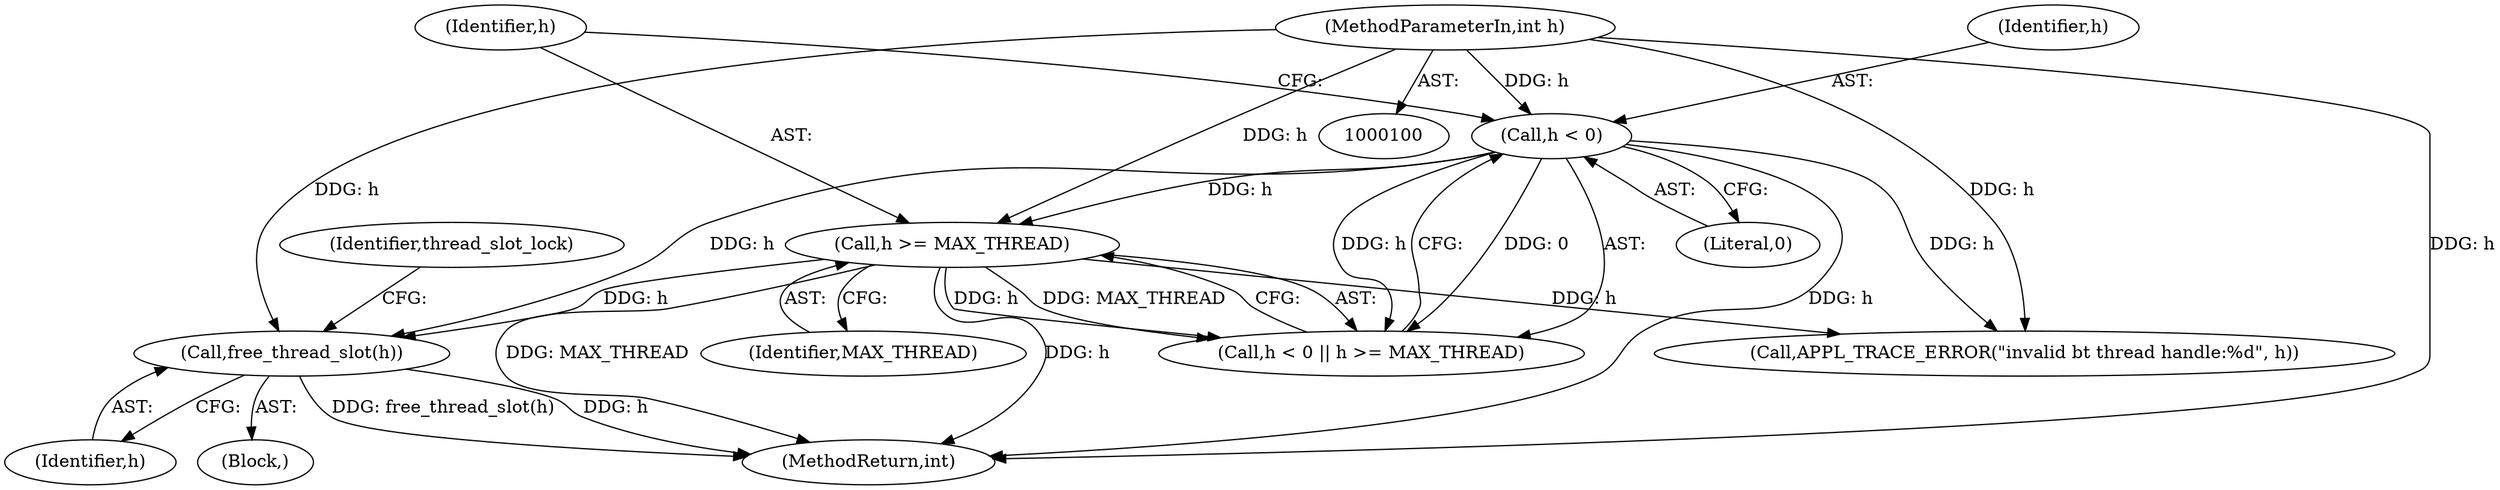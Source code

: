 digraph "0_Android_472271b153c5dc53c28beac55480a8d8434b2d5c_38@API" {
"1000160" [label="(Call,free_thread_slot(h))"];
"1000105" [label="(Call,h < 0)"];
"1000101" [label="(MethodParameterIn,int h)"];
"1000108" [label="(Call,h >= MAX_THREAD)"];
"1000104" [label="(Call,h < 0 || h >= MAX_THREAD)"];
"1000160" [label="(Call,free_thread_slot(h))"];
"1000107" [label="(Literal,0)"];
"1000109" [label="(Identifier,h)"];
"1000112" [label="(Call,APPL_TRACE_ERROR(\"invalid bt thread handle:%d\", h))"];
"1000105" [label="(Call,h < 0)"];
"1000110" [label="(Identifier,MAX_THREAD)"];
"1000161" [label="(Identifier,h)"];
"1000164" [label="(Identifier,thread_slot_lock)"];
"1000101" [label="(MethodParameterIn,int h)"];
"1000106" [label="(Identifier,h)"];
"1000149" [label="(Block,)"];
"1000169" [label="(MethodReturn,int)"];
"1000108" [label="(Call,h >= MAX_THREAD)"];
"1000160" -> "1000149"  [label="AST: "];
"1000160" -> "1000161"  [label="CFG: "];
"1000161" -> "1000160"  [label="AST: "];
"1000164" -> "1000160"  [label="CFG: "];
"1000160" -> "1000169"  [label="DDG: free_thread_slot(h)"];
"1000160" -> "1000169"  [label="DDG: h"];
"1000105" -> "1000160"  [label="DDG: h"];
"1000108" -> "1000160"  [label="DDG: h"];
"1000101" -> "1000160"  [label="DDG: h"];
"1000105" -> "1000104"  [label="AST: "];
"1000105" -> "1000107"  [label="CFG: "];
"1000106" -> "1000105"  [label="AST: "];
"1000107" -> "1000105"  [label="AST: "];
"1000109" -> "1000105"  [label="CFG: "];
"1000104" -> "1000105"  [label="CFG: "];
"1000105" -> "1000169"  [label="DDG: h"];
"1000105" -> "1000104"  [label="DDG: h"];
"1000105" -> "1000104"  [label="DDG: 0"];
"1000101" -> "1000105"  [label="DDG: h"];
"1000105" -> "1000108"  [label="DDG: h"];
"1000105" -> "1000112"  [label="DDG: h"];
"1000101" -> "1000100"  [label="AST: "];
"1000101" -> "1000169"  [label="DDG: h"];
"1000101" -> "1000108"  [label="DDG: h"];
"1000101" -> "1000112"  [label="DDG: h"];
"1000108" -> "1000104"  [label="AST: "];
"1000108" -> "1000110"  [label="CFG: "];
"1000109" -> "1000108"  [label="AST: "];
"1000110" -> "1000108"  [label="AST: "];
"1000104" -> "1000108"  [label="CFG: "];
"1000108" -> "1000169"  [label="DDG: MAX_THREAD"];
"1000108" -> "1000169"  [label="DDG: h"];
"1000108" -> "1000104"  [label="DDG: h"];
"1000108" -> "1000104"  [label="DDG: MAX_THREAD"];
"1000108" -> "1000112"  [label="DDG: h"];
}
